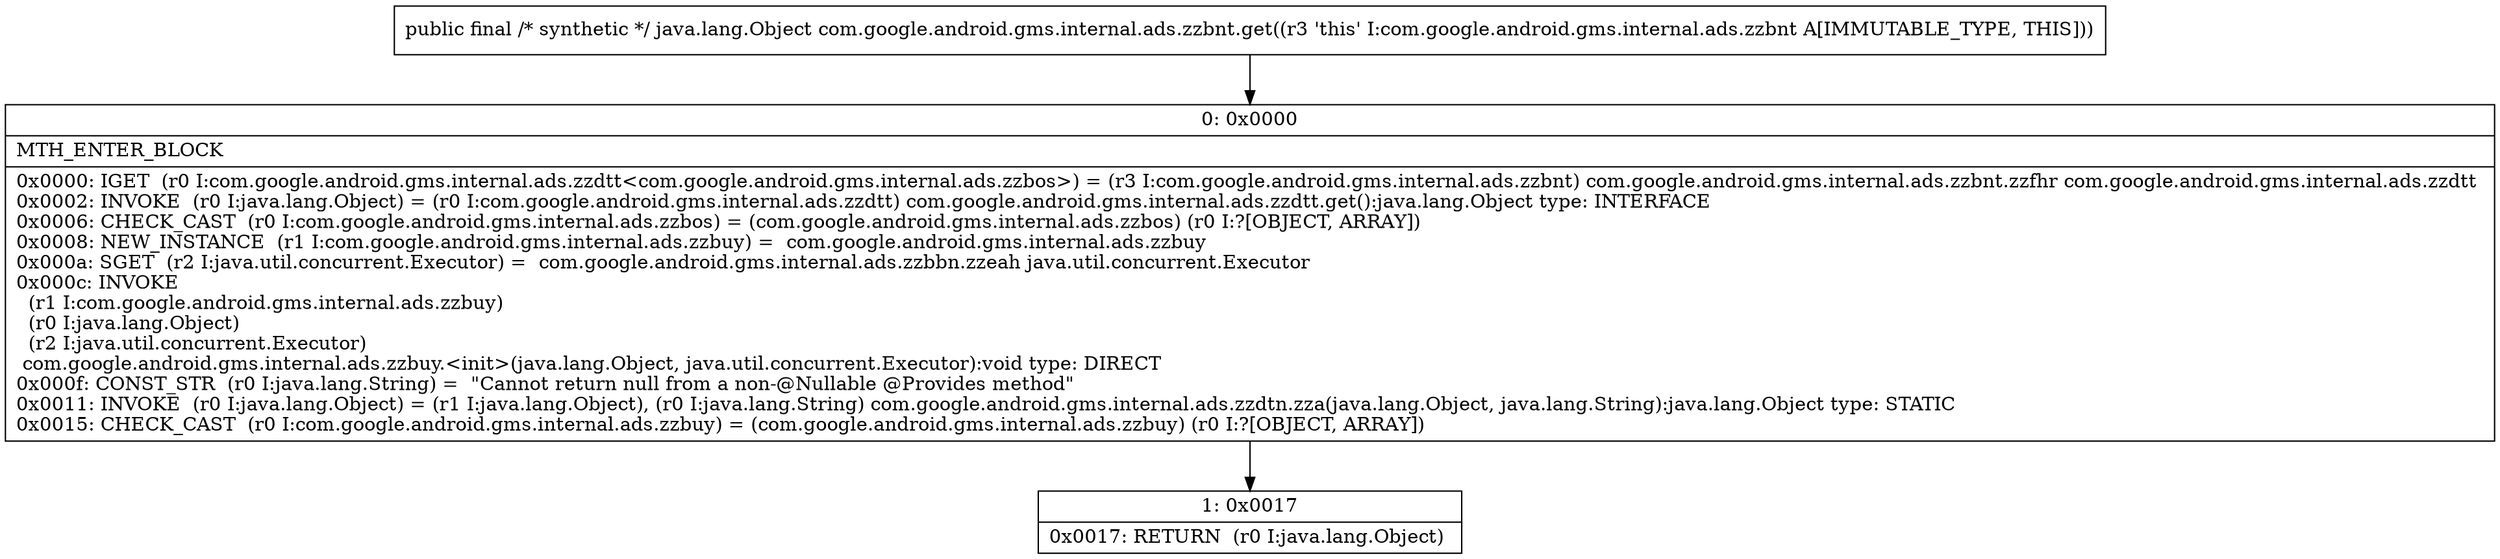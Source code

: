digraph "CFG forcom.google.android.gms.internal.ads.zzbnt.get()Ljava\/lang\/Object;" {
Node_0 [shape=record,label="{0\:\ 0x0000|MTH_ENTER_BLOCK\l|0x0000: IGET  (r0 I:com.google.android.gms.internal.ads.zzdtt\<com.google.android.gms.internal.ads.zzbos\>) = (r3 I:com.google.android.gms.internal.ads.zzbnt) com.google.android.gms.internal.ads.zzbnt.zzfhr com.google.android.gms.internal.ads.zzdtt \l0x0002: INVOKE  (r0 I:java.lang.Object) = (r0 I:com.google.android.gms.internal.ads.zzdtt) com.google.android.gms.internal.ads.zzdtt.get():java.lang.Object type: INTERFACE \l0x0006: CHECK_CAST  (r0 I:com.google.android.gms.internal.ads.zzbos) = (com.google.android.gms.internal.ads.zzbos) (r0 I:?[OBJECT, ARRAY]) \l0x0008: NEW_INSTANCE  (r1 I:com.google.android.gms.internal.ads.zzbuy) =  com.google.android.gms.internal.ads.zzbuy \l0x000a: SGET  (r2 I:java.util.concurrent.Executor) =  com.google.android.gms.internal.ads.zzbbn.zzeah java.util.concurrent.Executor \l0x000c: INVOKE  \l  (r1 I:com.google.android.gms.internal.ads.zzbuy)\l  (r0 I:java.lang.Object)\l  (r2 I:java.util.concurrent.Executor)\l com.google.android.gms.internal.ads.zzbuy.\<init\>(java.lang.Object, java.util.concurrent.Executor):void type: DIRECT \l0x000f: CONST_STR  (r0 I:java.lang.String) =  \"Cannot return null from a non\-@Nullable @Provides method\" \l0x0011: INVOKE  (r0 I:java.lang.Object) = (r1 I:java.lang.Object), (r0 I:java.lang.String) com.google.android.gms.internal.ads.zzdtn.zza(java.lang.Object, java.lang.String):java.lang.Object type: STATIC \l0x0015: CHECK_CAST  (r0 I:com.google.android.gms.internal.ads.zzbuy) = (com.google.android.gms.internal.ads.zzbuy) (r0 I:?[OBJECT, ARRAY]) \l}"];
Node_1 [shape=record,label="{1\:\ 0x0017|0x0017: RETURN  (r0 I:java.lang.Object) \l}"];
MethodNode[shape=record,label="{public final \/* synthetic *\/ java.lang.Object com.google.android.gms.internal.ads.zzbnt.get((r3 'this' I:com.google.android.gms.internal.ads.zzbnt A[IMMUTABLE_TYPE, THIS])) }"];
MethodNode -> Node_0;
Node_0 -> Node_1;
}

